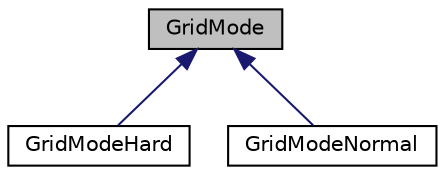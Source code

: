 digraph G
{
  edge [fontname="Helvetica",fontsize="10",labelfontname="Helvetica",labelfontsize="10"];
  node [fontname="Helvetica",fontsize="10",shape=record];
  Node1 [label="GridMode",height=0.2,width=0.4,color="black", fillcolor="grey75", style="filled" fontcolor="black"];
  Node1 -> Node2 [dir="back",color="midnightblue",fontsize="10",style="solid",fontname="Helvetica"];
  Node2 [label="GridModeHard",height=0.2,width=0.4,color="black", fillcolor="white", style="filled",URL="$class_grid_mode_hard.html",tooltip="La classe GridModeHard, implémente la GridMode."];
  Node1 -> Node3 [dir="back",color="midnightblue",fontsize="10",style="solid",fontname="Helvetica"];
  Node3 [label="GridModeNormal",height=0.2,width=0.4,color="black", fillcolor="white", style="filled",URL="$class_grid_mode_normal.html",tooltip="La classe GridModeNormal, implémente la GridMode."];
}
